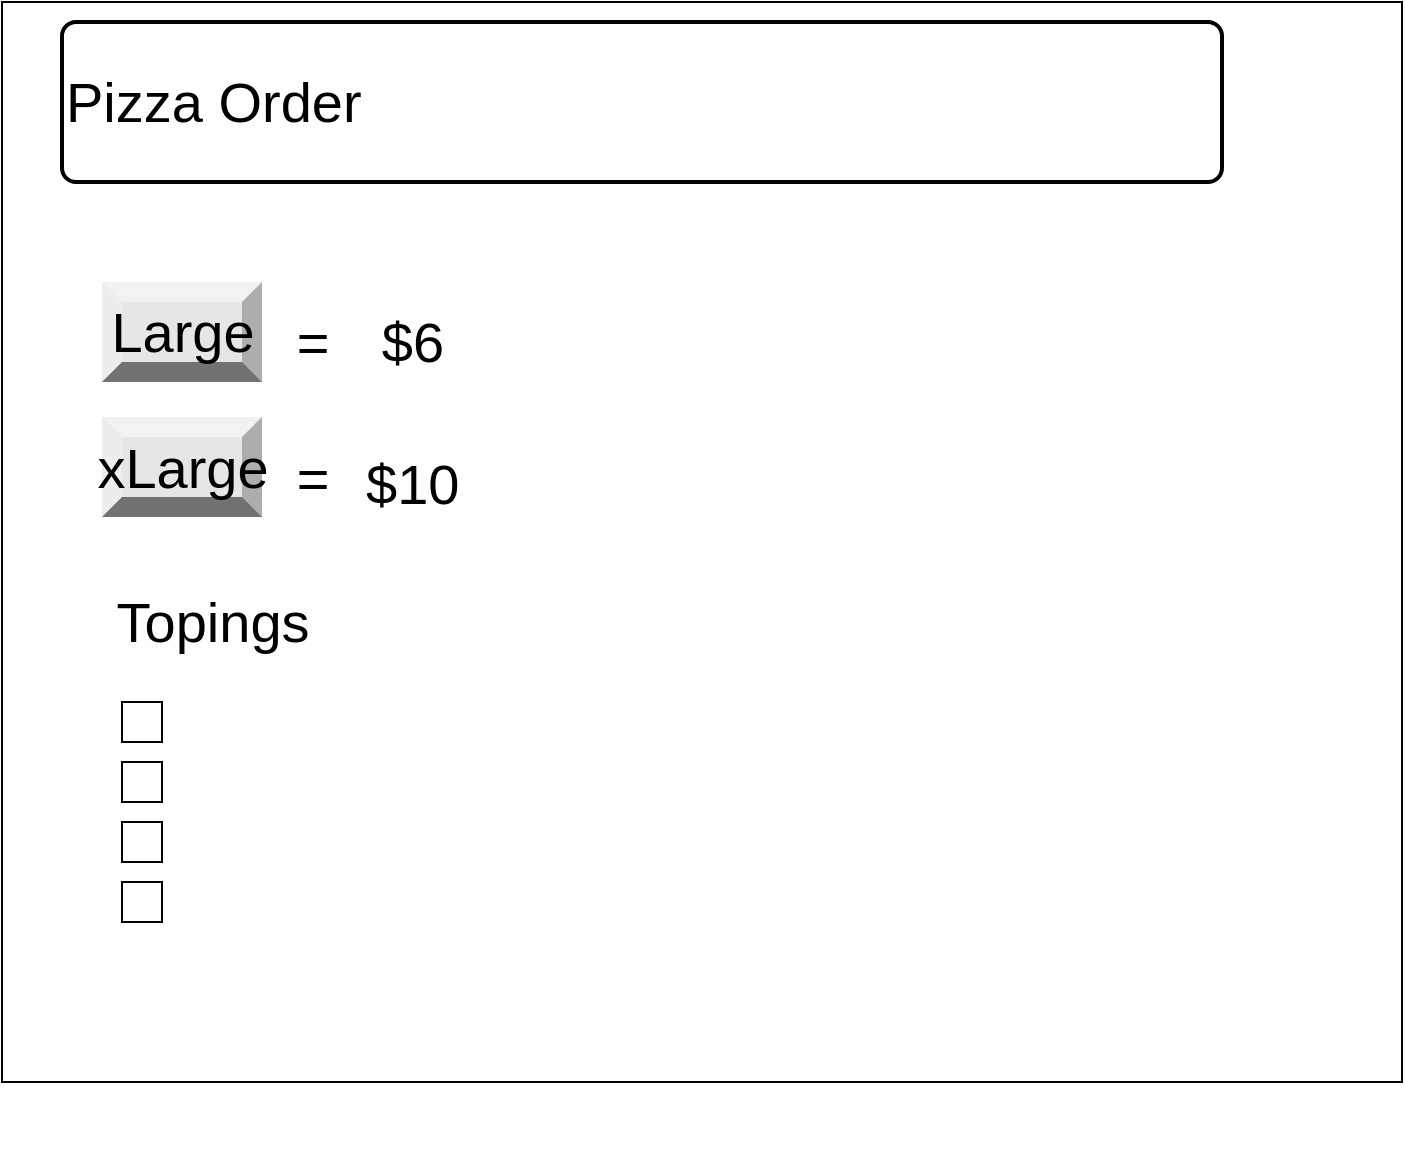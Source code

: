 <mxfile>
    <diagram id="VsQyhykhxopu6DCny4N7" name="Page-1">
        <mxGraphModel dx="1074" dy="684" grid="1" gridSize="10" guides="1" tooltips="1" connect="1" arrows="1" fold="1" page="1" pageScale="1" pageWidth="850" pageHeight="1100" math="0" shadow="0">
            <root>
                <mxCell id="0"/>
                <mxCell id="1" parent="0"/>
                <mxCell id="6" value="&lt;br&gt;&lt;br&gt;" style="verticalLabelPosition=bottom;verticalAlign=top;html=1;shape=mxgraph.basic.rect;fillColor2=none;strokeWidth=1;size=20;indent=5;" vertex="1" parent="1">
                    <mxGeometry x="50" y="210" width="700" height="540" as="geometry"/>
                </mxCell>
                <mxCell id="7" value="&lt;font style=&quot;font-size: 28px&quot;&gt;Pizza Order&lt;/font&gt;" style="rounded=1;whiteSpace=wrap;html=1;absoluteArcSize=1;arcSize=14;strokeWidth=2;align=left;" vertex="1" parent="1">
                    <mxGeometry x="80" y="220" width="580" height="80" as="geometry"/>
                </mxCell>
                <mxCell id="10" value="Large" style="labelPosition=center;verticalLabelPosition=middle;align=center;html=1;shape=mxgraph.basic.shaded_button;dx=10;fillColor=#E6E6E6;strokeColor=none;fontSize=28;" vertex="1" parent="1">
                    <mxGeometry x="100" y="350" width="80" height="50" as="geometry"/>
                </mxCell>
                <mxCell id="11" value="xLarge" style="labelPosition=center;verticalLabelPosition=middle;align=center;html=1;shape=mxgraph.basic.shaded_button;dx=10;fillColor=#E6E6E6;strokeColor=none;fontSize=28;" vertex="1" parent="1">
                    <mxGeometry x="100" y="417.5" width="80" height="50" as="geometry"/>
                </mxCell>
                <mxCell id="12" value="=" style="text;html=1;align=center;verticalAlign=middle;resizable=0;points=[];autosize=1;strokeColor=none;fillColor=none;fontSize=28;" vertex="1" parent="1">
                    <mxGeometry x="190" y="360" width="30" height="40" as="geometry"/>
                </mxCell>
                <mxCell id="13" value="&lt;span style=&quot;font-family: &amp;#34;helvetica&amp;#34;&quot;&gt;=&lt;/span&gt;" style="text;html=1;align=center;verticalAlign=middle;resizable=0;points=[];autosize=1;strokeColor=none;fillColor=none;fontSize=28;" vertex="1" parent="1">
                    <mxGeometry x="190" y="427.5" width="30" height="40" as="geometry"/>
                </mxCell>
                <mxCell id="14" value="$6" style="text;html=1;align=center;verticalAlign=middle;resizable=0;points=[];autosize=1;strokeColor=none;fillColor=none;fontSize=28;" vertex="1" parent="1">
                    <mxGeometry x="230" y="360" width="50" height="40" as="geometry"/>
                </mxCell>
                <mxCell id="15" value="&lt;div style=&quot;text-align: center&quot;&gt;&lt;span&gt;&lt;font face=&quot;helvetica&quot;&gt;$10&lt;/font&gt;&lt;/span&gt;&lt;/div&gt;" style="text;whiteSpace=wrap;html=1;fontSize=28;" vertex="1" parent="1">
                    <mxGeometry x="230" y="427.5" width="90" height="45" as="geometry"/>
                </mxCell>
                <mxCell id="17" value="Topings" style="text;html=1;align=center;verticalAlign=middle;resizable=0;points=[];autosize=1;strokeColor=none;fillColor=none;fontSize=28;" vertex="1" parent="1">
                    <mxGeometry x="100" y="500" width="110" height="40" as="geometry"/>
                </mxCell>
                <mxCell id="19" value="" style="verticalLabelPosition=bottom;verticalAlign=top;html=1;shape=mxgraph.basic.rect;fillColor2=none;strokeWidth=1;size=0;indent=5;fontSize=28;" vertex="1" parent="1">
                    <mxGeometry x="110" y="560" width="20" height="20" as="geometry"/>
                </mxCell>
                <mxCell id="20" value="" style="verticalLabelPosition=bottom;verticalAlign=top;html=1;shape=mxgraph.basic.rect;fillColor2=none;strokeWidth=1;size=0;indent=5;fontSize=28;" vertex="1" parent="1">
                    <mxGeometry x="110" y="590" width="20" height="20" as="geometry"/>
                </mxCell>
                <mxCell id="21" value="" style="verticalLabelPosition=bottom;verticalAlign=top;html=1;shape=mxgraph.basic.rect;fillColor2=none;strokeWidth=1;size=0;indent=5;fontSize=28;" vertex="1" parent="1">
                    <mxGeometry x="110" y="620" width="20" height="20" as="geometry"/>
                </mxCell>
                <mxCell id="22" value="" style="verticalLabelPosition=bottom;verticalAlign=top;html=1;shape=mxgraph.basic.rect;fillColor2=none;strokeWidth=1;size=0;indent=5;fontSize=28;" vertex="1" parent="1">
                    <mxGeometry x="110" y="650" width="20" height="20" as="geometry"/>
                </mxCell>
            </root>
        </mxGraphModel>
    </diagram>
</mxfile>